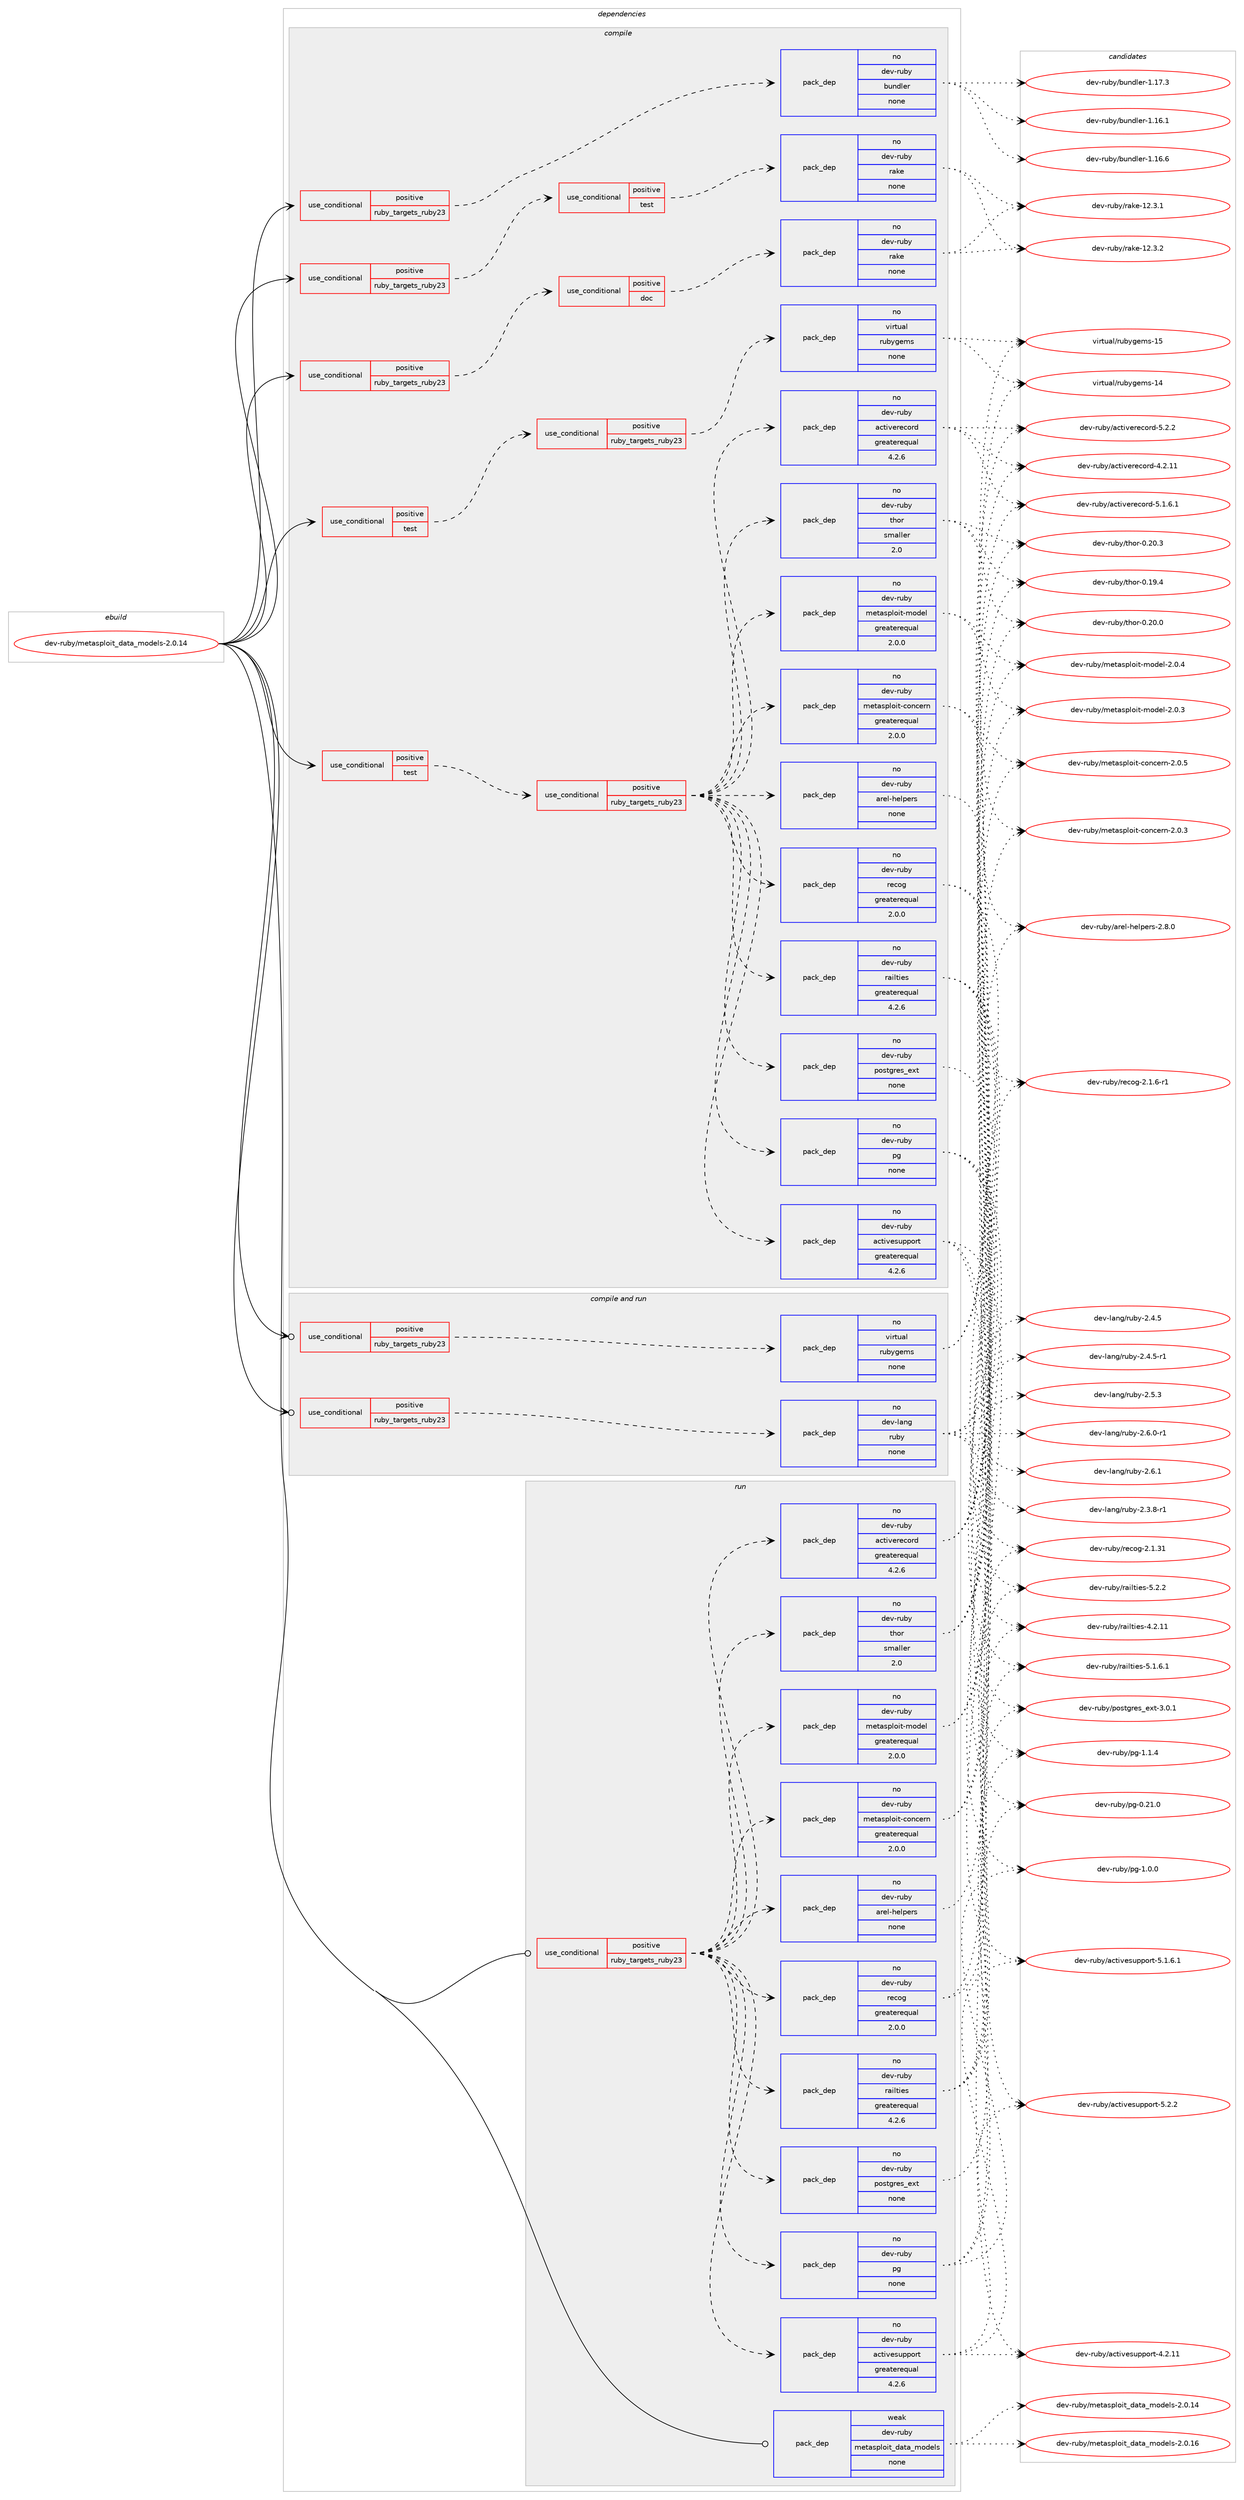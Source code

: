 digraph prolog {

# *************
# Graph options
# *************

newrank=true;
concentrate=true;
compound=true;
graph [rankdir=LR,fontname=Helvetica,fontsize=10,ranksep=1.5];#, ranksep=2.5, nodesep=0.2];
edge  [arrowhead=vee];
node  [fontname=Helvetica,fontsize=10];

# **********
# The ebuild
# **********

subgraph cluster_leftcol {
color=gray;
rank=same;
label=<<i>ebuild</i>>;
id [label="dev-ruby/metasploit_data_models-2.0.14", color=red, width=4, href="../dev-ruby/metasploit_data_models-2.0.14.svg"];
}

# ****************
# The dependencies
# ****************

subgraph cluster_midcol {
color=gray;
label=<<i>dependencies</i>>;
subgraph cluster_compile {
fillcolor="#eeeeee";
style=filled;
label=<<i>compile</i>>;
subgraph cond405466 {
dependency1504164 [label=<<TABLE BORDER="0" CELLBORDER="1" CELLSPACING="0" CELLPADDING="4"><TR><TD ROWSPAN="3" CELLPADDING="10">use_conditional</TD></TR><TR><TD>positive</TD></TR><TR><TD>ruby_targets_ruby23</TD></TR></TABLE>>, shape=none, color=red];
subgraph cond405467 {
dependency1504165 [label=<<TABLE BORDER="0" CELLBORDER="1" CELLSPACING="0" CELLPADDING="4"><TR><TD ROWSPAN="3" CELLPADDING="10">use_conditional</TD></TR><TR><TD>positive</TD></TR><TR><TD>doc</TD></TR></TABLE>>, shape=none, color=red];
subgraph pack1075237 {
dependency1504166 [label=<<TABLE BORDER="0" CELLBORDER="1" CELLSPACING="0" CELLPADDING="4" WIDTH="220"><TR><TD ROWSPAN="6" CELLPADDING="30">pack_dep</TD></TR><TR><TD WIDTH="110">no</TD></TR><TR><TD>dev-ruby</TD></TR><TR><TD>rake</TD></TR><TR><TD>none</TD></TR><TR><TD></TD></TR></TABLE>>, shape=none, color=blue];
}
dependency1504165:e -> dependency1504166:w [weight=20,style="dashed",arrowhead="vee"];
}
dependency1504164:e -> dependency1504165:w [weight=20,style="dashed",arrowhead="vee"];
}
id:e -> dependency1504164:w [weight=20,style="solid",arrowhead="vee"];
subgraph cond405468 {
dependency1504167 [label=<<TABLE BORDER="0" CELLBORDER="1" CELLSPACING="0" CELLPADDING="4"><TR><TD ROWSPAN="3" CELLPADDING="10">use_conditional</TD></TR><TR><TD>positive</TD></TR><TR><TD>ruby_targets_ruby23</TD></TR></TABLE>>, shape=none, color=red];
subgraph cond405469 {
dependency1504168 [label=<<TABLE BORDER="0" CELLBORDER="1" CELLSPACING="0" CELLPADDING="4"><TR><TD ROWSPAN="3" CELLPADDING="10">use_conditional</TD></TR><TR><TD>positive</TD></TR><TR><TD>test</TD></TR></TABLE>>, shape=none, color=red];
subgraph pack1075238 {
dependency1504169 [label=<<TABLE BORDER="0" CELLBORDER="1" CELLSPACING="0" CELLPADDING="4" WIDTH="220"><TR><TD ROWSPAN="6" CELLPADDING="30">pack_dep</TD></TR><TR><TD WIDTH="110">no</TD></TR><TR><TD>dev-ruby</TD></TR><TR><TD>rake</TD></TR><TR><TD>none</TD></TR><TR><TD></TD></TR></TABLE>>, shape=none, color=blue];
}
dependency1504168:e -> dependency1504169:w [weight=20,style="dashed",arrowhead="vee"];
}
dependency1504167:e -> dependency1504168:w [weight=20,style="dashed",arrowhead="vee"];
}
id:e -> dependency1504167:w [weight=20,style="solid",arrowhead="vee"];
subgraph cond405470 {
dependency1504170 [label=<<TABLE BORDER="0" CELLBORDER="1" CELLSPACING="0" CELLPADDING="4"><TR><TD ROWSPAN="3" CELLPADDING="10">use_conditional</TD></TR><TR><TD>positive</TD></TR><TR><TD>ruby_targets_ruby23</TD></TR></TABLE>>, shape=none, color=red];
subgraph pack1075239 {
dependency1504171 [label=<<TABLE BORDER="0" CELLBORDER="1" CELLSPACING="0" CELLPADDING="4" WIDTH="220"><TR><TD ROWSPAN="6" CELLPADDING="30">pack_dep</TD></TR><TR><TD WIDTH="110">no</TD></TR><TR><TD>dev-ruby</TD></TR><TR><TD>bundler</TD></TR><TR><TD>none</TD></TR><TR><TD></TD></TR></TABLE>>, shape=none, color=blue];
}
dependency1504170:e -> dependency1504171:w [weight=20,style="dashed",arrowhead="vee"];
}
id:e -> dependency1504170:w [weight=20,style="solid",arrowhead="vee"];
subgraph cond405471 {
dependency1504172 [label=<<TABLE BORDER="0" CELLBORDER="1" CELLSPACING="0" CELLPADDING="4"><TR><TD ROWSPAN="3" CELLPADDING="10">use_conditional</TD></TR><TR><TD>positive</TD></TR><TR><TD>test</TD></TR></TABLE>>, shape=none, color=red];
subgraph cond405472 {
dependency1504173 [label=<<TABLE BORDER="0" CELLBORDER="1" CELLSPACING="0" CELLPADDING="4"><TR><TD ROWSPAN="3" CELLPADDING="10">use_conditional</TD></TR><TR><TD>positive</TD></TR><TR><TD>ruby_targets_ruby23</TD></TR></TABLE>>, shape=none, color=red];
subgraph pack1075240 {
dependency1504174 [label=<<TABLE BORDER="0" CELLBORDER="1" CELLSPACING="0" CELLPADDING="4" WIDTH="220"><TR><TD ROWSPAN="6" CELLPADDING="30">pack_dep</TD></TR><TR><TD WIDTH="110">no</TD></TR><TR><TD>dev-ruby</TD></TR><TR><TD>activerecord</TD></TR><TR><TD>greaterequal</TD></TR><TR><TD>4.2.6</TD></TR></TABLE>>, shape=none, color=blue];
}
dependency1504173:e -> dependency1504174:w [weight=20,style="dashed",arrowhead="vee"];
subgraph pack1075241 {
dependency1504175 [label=<<TABLE BORDER="0" CELLBORDER="1" CELLSPACING="0" CELLPADDING="4" WIDTH="220"><TR><TD ROWSPAN="6" CELLPADDING="30">pack_dep</TD></TR><TR><TD WIDTH="110">no</TD></TR><TR><TD>dev-ruby</TD></TR><TR><TD>activesupport</TD></TR><TR><TD>greaterequal</TD></TR><TR><TD>4.2.6</TD></TR></TABLE>>, shape=none, color=blue];
}
dependency1504173:e -> dependency1504175:w [weight=20,style="dashed",arrowhead="vee"];
subgraph pack1075242 {
dependency1504176 [label=<<TABLE BORDER="0" CELLBORDER="1" CELLSPACING="0" CELLPADDING="4" WIDTH="220"><TR><TD ROWSPAN="6" CELLPADDING="30">pack_dep</TD></TR><TR><TD WIDTH="110">no</TD></TR><TR><TD>dev-ruby</TD></TR><TR><TD>pg</TD></TR><TR><TD>none</TD></TR><TR><TD></TD></TR></TABLE>>, shape=none, color=blue];
}
dependency1504173:e -> dependency1504176:w [weight=20,style="dashed",arrowhead="vee"];
subgraph pack1075243 {
dependency1504177 [label=<<TABLE BORDER="0" CELLBORDER="1" CELLSPACING="0" CELLPADDING="4" WIDTH="220"><TR><TD ROWSPAN="6" CELLPADDING="30">pack_dep</TD></TR><TR><TD WIDTH="110">no</TD></TR><TR><TD>dev-ruby</TD></TR><TR><TD>postgres_ext</TD></TR><TR><TD>none</TD></TR><TR><TD></TD></TR></TABLE>>, shape=none, color=blue];
}
dependency1504173:e -> dependency1504177:w [weight=20,style="dashed",arrowhead="vee"];
subgraph pack1075244 {
dependency1504178 [label=<<TABLE BORDER="0" CELLBORDER="1" CELLSPACING="0" CELLPADDING="4" WIDTH="220"><TR><TD ROWSPAN="6" CELLPADDING="30">pack_dep</TD></TR><TR><TD WIDTH="110">no</TD></TR><TR><TD>dev-ruby</TD></TR><TR><TD>railties</TD></TR><TR><TD>greaterequal</TD></TR><TR><TD>4.2.6</TD></TR></TABLE>>, shape=none, color=blue];
}
dependency1504173:e -> dependency1504178:w [weight=20,style="dashed",arrowhead="vee"];
subgraph pack1075245 {
dependency1504179 [label=<<TABLE BORDER="0" CELLBORDER="1" CELLSPACING="0" CELLPADDING="4" WIDTH="220"><TR><TD ROWSPAN="6" CELLPADDING="30">pack_dep</TD></TR><TR><TD WIDTH="110">no</TD></TR><TR><TD>dev-ruby</TD></TR><TR><TD>recog</TD></TR><TR><TD>greaterequal</TD></TR><TR><TD>2.0.0</TD></TR></TABLE>>, shape=none, color=blue];
}
dependency1504173:e -> dependency1504179:w [weight=20,style="dashed",arrowhead="vee"];
subgraph pack1075246 {
dependency1504180 [label=<<TABLE BORDER="0" CELLBORDER="1" CELLSPACING="0" CELLPADDING="4" WIDTH="220"><TR><TD ROWSPAN="6" CELLPADDING="30">pack_dep</TD></TR><TR><TD WIDTH="110">no</TD></TR><TR><TD>dev-ruby</TD></TR><TR><TD>arel-helpers</TD></TR><TR><TD>none</TD></TR><TR><TD></TD></TR></TABLE>>, shape=none, color=blue];
}
dependency1504173:e -> dependency1504180:w [weight=20,style="dashed",arrowhead="vee"];
subgraph pack1075247 {
dependency1504181 [label=<<TABLE BORDER="0" CELLBORDER="1" CELLSPACING="0" CELLPADDING="4" WIDTH="220"><TR><TD ROWSPAN="6" CELLPADDING="30">pack_dep</TD></TR><TR><TD WIDTH="110">no</TD></TR><TR><TD>dev-ruby</TD></TR><TR><TD>metasploit-concern</TD></TR><TR><TD>greaterequal</TD></TR><TR><TD>2.0.0</TD></TR></TABLE>>, shape=none, color=blue];
}
dependency1504173:e -> dependency1504181:w [weight=20,style="dashed",arrowhead="vee"];
subgraph pack1075248 {
dependency1504182 [label=<<TABLE BORDER="0" CELLBORDER="1" CELLSPACING="0" CELLPADDING="4" WIDTH="220"><TR><TD ROWSPAN="6" CELLPADDING="30">pack_dep</TD></TR><TR><TD WIDTH="110">no</TD></TR><TR><TD>dev-ruby</TD></TR><TR><TD>metasploit-model</TD></TR><TR><TD>greaterequal</TD></TR><TR><TD>2.0.0</TD></TR></TABLE>>, shape=none, color=blue];
}
dependency1504173:e -> dependency1504182:w [weight=20,style="dashed",arrowhead="vee"];
subgraph pack1075249 {
dependency1504183 [label=<<TABLE BORDER="0" CELLBORDER="1" CELLSPACING="0" CELLPADDING="4" WIDTH="220"><TR><TD ROWSPAN="6" CELLPADDING="30">pack_dep</TD></TR><TR><TD WIDTH="110">no</TD></TR><TR><TD>dev-ruby</TD></TR><TR><TD>thor</TD></TR><TR><TD>smaller</TD></TR><TR><TD>2.0</TD></TR></TABLE>>, shape=none, color=blue];
}
dependency1504173:e -> dependency1504183:w [weight=20,style="dashed",arrowhead="vee"];
}
dependency1504172:e -> dependency1504173:w [weight=20,style="dashed",arrowhead="vee"];
}
id:e -> dependency1504172:w [weight=20,style="solid",arrowhead="vee"];
subgraph cond405473 {
dependency1504184 [label=<<TABLE BORDER="0" CELLBORDER="1" CELLSPACING="0" CELLPADDING="4"><TR><TD ROWSPAN="3" CELLPADDING="10">use_conditional</TD></TR><TR><TD>positive</TD></TR><TR><TD>test</TD></TR></TABLE>>, shape=none, color=red];
subgraph cond405474 {
dependency1504185 [label=<<TABLE BORDER="0" CELLBORDER="1" CELLSPACING="0" CELLPADDING="4"><TR><TD ROWSPAN="3" CELLPADDING="10">use_conditional</TD></TR><TR><TD>positive</TD></TR><TR><TD>ruby_targets_ruby23</TD></TR></TABLE>>, shape=none, color=red];
subgraph pack1075250 {
dependency1504186 [label=<<TABLE BORDER="0" CELLBORDER="1" CELLSPACING="0" CELLPADDING="4" WIDTH="220"><TR><TD ROWSPAN="6" CELLPADDING="30">pack_dep</TD></TR><TR><TD WIDTH="110">no</TD></TR><TR><TD>virtual</TD></TR><TR><TD>rubygems</TD></TR><TR><TD>none</TD></TR><TR><TD></TD></TR></TABLE>>, shape=none, color=blue];
}
dependency1504185:e -> dependency1504186:w [weight=20,style="dashed",arrowhead="vee"];
}
dependency1504184:e -> dependency1504185:w [weight=20,style="dashed",arrowhead="vee"];
}
id:e -> dependency1504184:w [weight=20,style="solid",arrowhead="vee"];
}
subgraph cluster_compileandrun {
fillcolor="#eeeeee";
style=filled;
label=<<i>compile and run</i>>;
subgraph cond405475 {
dependency1504187 [label=<<TABLE BORDER="0" CELLBORDER="1" CELLSPACING="0" CELLPADDING="4"><TR><TD ROWSPAN="3" CELLPADDING="10">use_conditional</TD></TR><TR><TD>positive</TD></TR><TR><TD>ruby_targets_ruby23</TD></TR></TABLE>>, shape=none, color=red];
subgraph pack1075251 {
dependency1504188 [label=<<TABLE BORDER="0" CELLBORDER="1" CELLSPACING="0" CELLPADDING="4" WIDTH="220"><TR><TD ROWSPAN="6" CELLPADDING="30">pack_dep</TD></TR><TR><TD WIDTH="110">no</TD></TR><TR><TD>dev-lang</TD></TR><TR><TD>ruby</TD></TR><TR><TD>none</TD></TR><TR><TD></TD></TR></TABLE>>, shape=none, color=blue];
}
dependency1504187:e -> dependency1504188:w [weight=20,style="dashed",arrowhead="vee"];
}
id:e -> dependency1504187:w [weight=20,style="solid",arrowhead="odotvee"];
subgraph cond405476 {
dependency1504189 [label=<<TABLE BORDER="0" CELLBORDER="1" CELLSPACING="0" CELLPADDING="4"><TR><TD ROWSPAN="3" CELLPADDING="10">use_conditional</TD></TR><TR><TD>positive</TD></TR><TR><TD>ruby_targets_ruby23</TD></TR></TABLE>>, shape=none, color=red];
subgraph pack1075252 {
dependency1504190 [label=<<TABLE BORDER="0" CELLBORDER="1" CELLSPACING="0" CELLPADDING="4" WIDTH="220"><TR><TD ROWSPAN="6" CELLPADDING="30">pack_dep</TD></TR><TR><TD WIDTH="110">no</TD></TR><TR><TD>virtual</TD></TR><TR><TD>rubygems</TD></TR><TR><TD>none</TD></TR><TR><TD></TD></TR></TABLE>>, shape=none, color=blue];
}
dependency1504189:e -> dependency1504190:w [weight=20,style="dashed",arrowhead="vee"];
}
id:e -> dependency1504189:w [weight=20,style="solid",arrowhead="odotvee"];
}
subgraph cluster_run {
fillcolor="#eeeeee";
style=filled;
label=<<i>run</i>>;
subgraph cond405477 {
dependency1504191 [label=<<TABLE BORDER="0" CELLBORDER="1" CELLSPACING="0" CELLPADDING="4"><TR><TD ROWSPAN="3" CELLPADDING="10">use_conditional</TD></TR><TR><TD>positive</TD></TR><TR><TD>ruby_targets_ruby23</TD></TR></TABLE>>, shape=none, color=red];
subgraph pack1075253 {
dependency1504192 [label=<<TABLE BORDER="0" CELLBORDER="1" CELLSPACING="0" CELLPADDING="4" WIDTH="220"><TR><TD ROWSPAN="6" CELLPADDING="30">pack_dep</TD></TR><TR><TD WIDTH="110">no</TD></TR><TR><TD>dev-ruby</TD></TR><TR><TD>activerecord</TD></TR><TR><TD>greaterequal</TD></TR><TR><TD>4.2.6</TD></TR></TABLE>>, shape=none, color=blue];
}
dependency1504191:e -> dependency1504192:w [weight=20,style="dashed",arrowhead="vee"];
subgraph pack1075254 {
dependency1504193 [label=<<TABLE BORDER="0" CELLBORDER="1" CELLSPACING="0" CELLPADDING="4" WIDTH="220"><TR><TD ROWSPAN="6" CELLPADDING="30">pack_dep</TD></TR><TR><TD WIDTH="110">no</TD></TR><TR><TD>dev-ruby</TD></TR><TR><TD>activesupport</TD></TR><TR><TD>greaterequal</TD></TR><TR><TD>4.2.6</TD></TR></TABLE>>, shape=none, color=blue];
}
dependency1504191:e -> dependency1504193:w [weight=20,style="dashed",arrowhead="vee"];
subgraph pack1075255 {
dependency1504194 [label=<<TABLE BORDER="0" CELLBORDER="1" CELLSPACING="0" CELLPADDING="4" WIDTH="220"><TR><TD ROWSPAN="6" CELLPADDING="30">pack_dep</TD></TR><TR><TD WIDTH="110">no</TD></TR><TR><TD>dev-ruby</TD></TR><TR><TD>pg</TD></TR><TR><TD>none</TD></TR><TR><TD></TD></TR></TABLE>>, shape=none, color=blue];
}
dependency1504191:e -> dependency1504194:w [weight=20,style="dashed",arrowhead="vee"];
subgraph pack1075256 {
dependency1504195 [label=<<TABLE BORDER="0" CELLBORDER="1" CELLSPACING="0" CELLPADDING="4" WIDTH="220"><TR><TD ROWSPAN="6" CELLPADDING="30">pack_dep</TD></TR><TR><TD WIDTH="110">no</TD></TR><TR><TD>dev-ruby</TD></TR><TR><TD>postgres_ext</TD></TR><TR><TD>none</TD></TR><TR><TD></TD></TR></TABLE>>, shape=none, color=blue];
}
dependency1504191:e -> dependency1504195:w [weight=20,style="dashed",arrowhead="vee"];
subgraph pack1075257 {
dependency1504196 [label=<<TABLE BORDER="0" CELLBORDER="1" CELLSPACING="0" CELLPADDING="4" WIDTH="220"><TR><TD ROWSPAN="6" CELLPADDING="30">pack_dep</TD></TR><TR><TD WIDTH="110">no</TD></TR><TR><TD>dev-ruby</TD></TR><TR><TD>railties</TD></TR><TR><TD>greaterequal</TD></TR><TR><TD>4.2.6</TD></TR></TABLE>>, shape=none, color=blue];
}
dependency1504191:e -> dependency1504196:w [weight=20,style="dashed",arrowhead="vee"];
subgraph pack1075258 {
dependency1504197 [label=<<TABLE BORDER="0" CELLBORDER="1" CELLSPACING="0" CELLPADDING="4" WIDTH="220"><TR><TD ROWSPAN="6" CELLPADDING="30">pack_dep</TD></TR><TR><TD WIDTH="110">no</TD></TR><TR><TD>dev-ruby</TD></TR><TR><TD>recog</TD></TR><TR><TD>greaterequal</TD></TR><TR><TD>2.0.0</TD></TR></TABLE>>, shape=none, color=blue];
}
dependency1504191:e -> dependency1504197:w [weight=20,style="dashed",arrowhead="vee"];
subgraph pack1075259 {
dependency1504198 [label=<<TABLE BORDER="0" CELLBORDER="1" CELLSPACING="0" CELLPADDING="4" WIDTH="220"><TR><TD ROWSPAN="6" CELLPADDING="30">pack_dep</TD></TR><TR><TD WIDTH="110">no</TD></TR><TR><TD>dev-ruby</TD></TR><TR><TD>arel-helpers</TD></TR><TR><TD>none</TD></TR><TR><TD></TD></TR></TABLE>>, shape=none, color=blue];
}
dependency1504191:e -> dependency1504198:w [weight=20,style="dashed",arrowhead="vee"];
subgraph pack1075260 {
dependency1504199 [label=<<TABLE BORDER="0" CELLBORDER="1" CELLSPACING="0" CELLPADDING="4" WIDTH="220"><TR><TD ROWSPAN="6" CELLPADDING="30">pack_dep</TD></TR><TR><TD WIDTH="110">no</TD></TR><TR><TD>dev-ruby</TD></TR><TR><TD>metasploit-concern</TD></TR><TR><TD>greaterequal</TD></TR><TR><TD>2.0.0</TD></TR></TABLE>>, shape=none, color=blue];
}
dependency1504191:e -> dependency1504199:w [weight=20,style="dashed",arrowhead="vee"];
subgraph pack1075261 {
dependency1504200 [label=<<TABLE BORDER="0" CELLBORDER="1" CELLSPACING="0" CELLPADDING="4" WIDTH="220"><TR><TD ROWSPAN="6" CELLPADDING="30">pack_dep</TD></TR><TR><TD WIDTH="110">no</TD></TR><TR><TD>dev-ruby</TD></TR><TR><TD>metasploit-model</TD></TR><TR><TD>greaterequal</TD></TR><TR><TD>2.0.0</TD></TR></TABLE>>, shape=none, color=blue];
}
dependency1504191:e -> dependency1504200:w [weight=20,style="dashed",arrowhead="vee"];
subgraph pack1075262 {
dependency1504201 [label=<<TABLE BORDER="0" CELLBORDER="1" CELLSPACING="0" CELLPADDING="4" WIDTH="220"><TR><TD ROWSPAN="6" CELLPADDING="30">pack_dep</TD></TR><TR><TD WIDTH="110">no</TD></TR><TR><TD>dev-ruby</TD></TR><TR><TD>thor</TD></TR><TR><TD>smaller</TD></TR><TR><TD>2.0</TD></TR></TABLE>>, shape=none, color=blue];
}
dependency1504191:e -> dependency1504201:w [weight=20,style="dashed",arrowhead="vee"];
}
id:e -> dependency1504191:w [weight=20,style="solid",arrowhead="odot"];
subgraph pack1075263 {
dependency1504202 [label=<<TABLE BORDER="0" CELLBORDER="1" CELLSPACING="0" CELLPADDING="4" WIDTH="220"><TR><TD ROWSPAN="6" CELLPADDING="30">pack_dep</TD></TR><TR><TD WIDTH="110">weak</TD></TR><TR><TD>dev-ruby</TD></TR><TR><TD>metasploit_data_models</TD></TR><TR><TD>none</TD></TR><TR><TD></TD></TR></TABLE>>, shape=none, color=blue];
}
id:e -> dependency1504202:w [weight=20,style="solid",arrowhead="odot"];
}
}

# **************
# The candidates
# **************

subgraph cluster_choices {
rank=same;
color=gray;
label=<<i>candidates</i>>;

subgraph choice1075237 {
color=black;
nodesep=1;
choice1001011184511411798121471149710710145495046514649 [label="dev-ruby/rake-12.3.1", color=red, width=4,href="../dev-ruby/rake-12.3.1.svg"];
choice1001011184511411798121471149710710145495046514650 [label="dev-ruby/rake-12.3.2", color=red, width=4,href="../dev-ruby/rake-12.3.2.svg"];
dependency1504166:e -> choice1001011184511411798121471149710710145495046514649:w [style=dotted,weight="100"];
dependency1504166:e -> choice1001011184511411798121471149710710145495046514650:w [style=dotted,weight="100"];
}
subgraph choice1075238 {
color=black;
nodesep=1;
choice1001011184511411798121471149710710145495046514649 [label="dev-ruby/rake-12.3.1", color=red, width=4,href="../dev-ruby/rake-12.3.1.svg"];
choice1001011184511411798121471149710710145495046514650 [label="dev-ruby/rake-12.3.2", color=red, width=4,href="../dev-ruby/rake-12.3.2.svg"];
dependency1504169:e -> choice1001011184511411798121471149710710145495046514649:w [style=dotted,weight="100"];
dependency1504169:e -> choice1001011184511411798121471149710710145495046514650:w [style=dotted,weight="100"];
}
subgraph choice1075239 {
color=black;
nodesep=1;
choice1001011184511411798121479811711010010810111445494649544649 [label="dev-ruby/bundler-1.16.1", color=red, width=4,href="../dev-ruby/bundler-1.16.1.svg"];
choice1001011184511411798121479811711010010810111445494649544654 [label="dev-ruby/bundler-1.16.6", color=red, width=4,href="../dev-ruby/bundler-1.16.6.svg"];
choice1001011184511411798121479811711010010810111445494649554651 [label="dev-ruby/bundler-1.17.3", color=red, width=4,href="../dev-ruby/bundler-1.17.3.svg"];
dependency1504171:e -> choice1001011184511411798121479811711010010810111445494649544649:w [style=dotted,weight="100"];
dependency1504171:e -> choice1001011184511411798121479811711010010810111445494649544654:w [style=dotted,weight="100"];
dependency1504171:e -> choice1001011184511411798121479811711010010810111445494649554651:w [style=dotted,weight="100"];
}
subgraph choice1075240 {
color=black;
nodesep=1;
choice10010111845114117981214797991161051181011141019911111410045524650464949 [label="dev-ruby/activerecord-4.2.11", color=red, width=4,href="../dev-ruby/activerecord-4.2.11.svg"];
choice1001011184511411798121479799116105118101114101991111141004553464946544649 [label="dev-ruby/activerecord-5.1.6.1", color=red, width=4,href="../dev-ruby/activerecord-5.1.6.1.svg"];
choice100101118451141179812147979911610511810111410199111114100455346504650 [label="dev-ruby/activerecord-5.2.2", color=red, width=4,href="../dev-ruby/activerecord-5.2.2.svg"];
dependency1504174:e -> choice10010111845114117981214797991161051181011141019911111410045524650464949:w [style=dotted,weight="100"];
dependency1504174:e -> choice1001011184511411798121479799116105118101114101991111141004553464946544649:w [style=dotted,weight="100"];
dependency1504174:e -> choice100101118451141179812147979911610511810111410199111114100455346504650:w [style=dotted,weight="100"];
}
subgraph choice1075241 {
color=black;
nodesep=1;
choice100101118451141179812147979911610511810111511711211211111411645524650464949 [label="dev-ruby/activesupport-4.2.11", color=red, width=4,href="../dev-ruby/activesupport-4.2.11.svg"];
choice10010111845114117981214797991161051181011151171121121111141164553464946544649 [label="dev-ruby/activesupport-5.1.6.1", color=red, width=4,href="../dev-ruby/activesupport-5.1.6.1.svg"];
choice1001011184511411798121479799116105118101115117112112111114116455346504650 [label="dev-ruby/activesupport-5.2.2", color=red, width=4,href="../dev-ruby/activesupport-5.2.2.svg"];
dependency1504175:e -> choice100101118451141179812147979911610511810111511711211211111411645524650464949:w [style=dotted,weight="100"];
dependency1504175:e -> choice10010111845114117981214797991161051181011151171121121111141164553464946544649:w [style=dotted,weight="100"];
dependency1504175:e -> choice1001011184511411798121479799116105118101115117112112111114116455346504650:w [style=dotted,weight="100"];
}
subgraph choice1075242 {
color=black;
nodesep=1;
choice10010111845114117981214711210345484650494648 [label="dev-ruby/pg-0.21.0", color=red, width=4,href="../dev-ruby/pg-0.21.0.svg"];
choice100101118451141179812147112103454946484648 [label="dev-ruby/pg-1.0.0", color=red, width=4,href="../dev-ruby/pg-1.0.0.svg"];
choice100101118451141179812147112103454946494652 [label="dev-ruby/pg-1.1.4", color=red, width=4,href="../dev-ruby/pg-1.1.4.svg"];
dependency1504176:e -> choice10010111845114117981214711210345484650494648:w [style=dotted,weight="100"];
dependency1504176:e -> choice100101118451141179812147112103454946484648:w [style=dotted,weight="100"];
dependency1504176:e -> choice100101118451141179812147112103454946494652:w [style=dotted,weight="100"];
}
subgraph choice1075243 {
color=black;
nodesep=1;
choice10010111845114117981214711211111511610311410111595101120116455146484649 [label="dev-ruby/postgres_ext-3.0.1", color=red, width=4,href="../dev-ruby/postgres_ext-3.0.1.svg"];
dependency1504177:e -> choice10010111845114117981214711211111511610311410111595101120116455146484649:w [style=dotted,weight="100"];
}
subgraph choice1075244 {
color=black;
nodesep=1;
choice1001011184511411798121471149710510811610510111545524650464949 [label="dev-ruby/railties-4.2.11", color=red, width=4,href="../dev-ruby/railties-4.2.11.svg"];
choice100101118451141179812147114971051081161051011154553464946544649 [label="dev-ruby/railties-5.1.6.1", color=red, width=4,href="../dev-ruby/railties-5.1.6.1.svg"];
choice10010111845114117981214711497105108116105101115455346504650 [label="dev-ruby/railties-5.2.2", color=red, width=4,href="../dev-ruby/railties-5.2.2.svg"];
dependency1504178:e -> choice1001011184511411798121471149710510811610510111545524650464949:w [style=dotted,weight="100"];
dependency1504178:e -> choice100101118451141179812147114971051081161051011154553464946544649:w [style=dotted,weight="100"];
dependency1504178:e -> choice10010111845114117981214711497105108116105101115455346504650:w [style=dotted,weight="100"];
}
subgraph choice1075245 {
color=black;
nodesep=1;
choice1001011184511411798121471141019911110345504649465149 [label="dev-ruby/recog-2.1.31", color=red, width=4,href="../dev-ruby/recog-2.1.31.svg"];
choice100101118451141179812147114101991111034550464946544511449 [label="dev-ruby/recog-2.1.6-r1", color=red, width=4,href="../dev-ruby/recog-2.1.6-r1.svg"];
dependency1504179:e -> choice1001011184511411798121471141019911110345504649465149:w [style=dotted,weight="100"];
dependency1504179:e -> choice100101118451141179812147114101991111034550464946544511449:w [style=dotted,weight="100"];
}
subgraph choice1075246 {
color=black;
nodesep=1;
choice1001011184511411798121479711410110845104101108112101114115455046564648 [label="dev-ruby/arel-helpers-2.8.0", color=red, width=4,href="../dev-ruby/arel-helpers-2.8.0.svg"];
dependency1504180:e -> choice1001011184511411798121479711410110845104101108112101114115455046564648:w [style=dotted,weight="100"];
}
subgraph choice1075247 {
color=black;
nodesep=1;
choice10010111845114117981214710910111697115112108111105116459911111099101114110455046484651 [label="dev-ruby/metasploit-concern-2.0.3", color=red, width=4,href="../dev-ruby/metasploit-concern-2.0.3.svg"];
choice10010111845114117981214710910111697115112108111105116459911111099101114110455046484653 [label="dev-ruby/metasploit-concern-2.0.5", color=red, width=4,href="../dev-ruby/metasploit-concern-2.0.5.svg"];
dependency1504181:e -> choice10010111845114117981214710910111697115112108111105116459911111099101114110455046484651:w [style=dotted,weight="100"];
dependency1504181:e -> choice10010111845114117981214710910111697115112108111105116459911111099101114110455046484653:w [style=dotted,weight="100"];
}
subgraph choice1075248 {
color=black;
nodesep=1;
choice1001011184511411798121471091011169711511210811110511645109111100101108455046484651 [label="dev-ruby/metasploit-model-2.0.3", color=red, width=4,href="../dev-ruby/metasploit-model-2.0.3.svg"];
choice1001011184511411798121471091011169711511210811110511645109111100101108455046484652 [label="dev-ruby/metasploit-model-2.0.4", color=red, width=4,href="../dev-ruby/metasploit-model-2.0.4.svg"];
dependency1504182:e -> choice1001011184511411798121471091011169711511210811110511645109111100101108455046484651:w [style=dotted,weight="100"];
dependency1504182:e -> choice1001011184511411798121471091011169711511210811110511645109111100101108455046484652:w [style=dotted,weight="100"];
}
subgraph choice1075249 {
color=black;
nodesep=1;
choice10010111845114117981214711610411111445484649574652 [label="dev-ruby/thor-0.19.4", color=red, width=4,href="../dev-ruby/thor-0.19.4.svg"];
choice10010111845114117981214711610411111445484650484648 [label="dev-ruby/thor-0.20.0", color=red, width=4,href="../dev-ruby/thor-0.20.0.svg"];
choice10010111845114117981214711610411111445484650484651 [label="dev-ruby/thor-0.20.3", color=red, width=4,href="../dev-ruby/thor-0.20.3.svg"];
dependency1504183:e -> choice10010111845114117981214711610411111445484649574652:w [style=dotted,weight="100"];
dependency1504183:e -> choice10010111845114117981214711610411111445484650484648:w [style=dotted,weight="100"];
dependency1504183:e -> choice10010111845114117981214711610411111445484650484651:w [style=dotted,weight="100"];
}
subgraph choice1075250 {
color=black;
nodesep=1;
choice118105114116117971084711411798121103101109115454952 [label="virtual/rubygems-14", color=red, width=4,href="../virtual/rubygems-14.svg"];
choice118105114116117971084711411798121103101109115454953 [label="virtual/rubygems-15", color=red, width=4,href="../virtual/rubygems-15.svg"];
dependency1504186:e -> choice118105114116117971084711411798121103101109115454952:w [style=dotted,weight="100"];
dependency1504186:e -> choice118105114116117971084711411798121103101109115454953:w [style=dotted,weight="100"];
}
subgraph choice1075251 {
color=black;
nodesep=1;
choice100101118451089711010347114117981214550465146564511449 [label="dev-lang/ruby-2.3.8-r1", color=red, width=4,href="../dev-lang/ruby-2.3.8-r1.svg"];
choice10010111845108971101034711411798121455046524653 [label="dev-lang/ruby-2.4.5", color=red, width=4,href="../dev-lang/ruby-2.4.5.svg"];
choice100101118451089711010347114117981214550465246534511449 [label="dev-lang/ruby-2.4.5-r1", color=red, width=4,href="../dev-lang/ruby-2.4.5-r1.svg"];
choice10010111845108971101034711411798121455046534651 [label="dev-lang/ruby-2.5.3", color=red, width=4,href="../dev-lang/ruby-2.5.3.svg"];
choice100101118451089711010347114117981214550465446484511449 [label="dev-lang/ruby-2.6.0-r1", color=red, width=4,href="../dev-lang/ruby-2.6.0-r1.svg"];
choice10010111845108971101034711411798121455046544649 [label="dev-lang/ruby-2.6.1", color=red, width=4,href="../dev-lang/ruby-2.6.1.svg"];
dependency1504188:e -> choice100101118451089711010347114117981214550465146564511449:w [style=dotted,weight="100"];
dependency1504188:e -> choice10010111845108971101034711411798121455046524653:w [style=dotted,weight="100"];
dependency1504188:e -> choice100101118451089711010347114117981214550465246534511449:w [style=dotted,weight="100"];
dependency1504188:e -> choice10010111845108971101034711411798121455046534651:w [style=dotted,weight="100"];
dependency1504188:e -> choice100101118451089711010347114117981214550465446484511449:w [style=dotted,weight="100"];
dependency1504188:e -> choice10010111845108971101034711411798121455046544649:w [style=dotted,weight="100"];
}
subgraph choice1075252 {
color=black;
nodesep=1;
choice118105114116117971084711411798121103101109115454952 [label="virtual/rubygems-14", color=red, width=4,href="../virtual/rubygems-14.svg"];
choice118105114116117971084711411798121103101109115454953 [label="virtual/rubygems-15", color=red, width=4,href="../virtual/rubygems-15.svg"];
dependency1504190:e -> choice118105114116117971084711411798121103101109115454952:w [style=dotted,weight="100"];
dependency1504190:e -> choice118105114116117971084711411798121103101109115454953:w [style=dotted,weight="100"];
}
subgraph choice1075253 {
color=black;
nodesep=1;
choice10010111845114117981214797991161051181011141019911111410045524650464949 [label="dev-ruby/activerecord-4.2.11", color=red, width=4,href="../dev-ruby/activerecord-4.2.11.svg"];
choice1001011184511411798121479799116105118101114101991111141004553464946544649 [label="dev-ruby/activerecord-5.1.6.1", color=red, width=4,href="../dev-ruby/activerecord-5.1.6.1.svg"];
choice100101118451141179812147979911610511810111410199111114100455346504650 [label="dev-ruby/activerecord-5.2.2", color=red, width=4,href="../dev-ruby/activerecord-5.2.2.svg"];
dependency1504192:e -> choice10010111845114117981214797991161051181011141019911111410045524650464949:w [style=dotted,weight="100"];
dependency1504192:e -> choice1001011184511411798121479799116105118101114101991111141004553464946544649:w [style=dotted,weight="100"];
dependency1504192:e -> choice100101118451141179812147979911610511810111410199111114100455346504650:w [style=dotted,weight="100"];
}
subgraph choice1075254 {
color=black;
nodesep=1;
choice100101118451141179812147979911610511810111511711211211111411645524650464949 [label="dev-ruby/activesupport-4.2.11", color=red, width=4,href="../dev-ruby/activesupport-4.2.11.svg"];
choice10010111845114117981214797991161051181011151171121121111141164553464946544649 [label="dev-ruby/activesupport-5.1.6.1", color=red, width=4,href="../dev-ruby/activesupport-5.1.6.1.svg"];
choice1001011184511411798121479799116105118101115117112112111114116455346504650 [label="dev-ruby/activesupport-5.2.2", color=red, width=4,href="../dev-ruby/activesupport-5.2.2.svg"];
dependency1504193:e -> choice100101118451141179812147979911610511810111511711211211111411645524650464949:w [style=dotted,weight="100"];
dependency1504193:e -> choice10010111845114117981214797991161051181011151171121121111141164553464946544649:w [style=dotted,weight="100"];
dependency1504193:e -> choice1001011184511411798121479799116105118101115117112112111114116455346504650:w [style=dotted,weight="100"];
}
subgraph choice1075255 {
color=black;
nodesep=1;
choice10010111845114117981214711210345484650494648 [label="dev-ruby/pg-0.21.0", color=red, width=4,href="../dev-ruby/pg-0.21.0.svg"];
choice100101118451141179812147112103454946484648 [label="dev-ruby/pg-1.0.0", color=red, width=4,href="../dev-ruby/pg-1.0.0.svg"];
choice100101118451141179812147112103454946494652 [label="dev-ruby/pg-1.1.4", color=red, width=4,href="../dev-ruby/pg-1.1.4.svg"];
dependency1504194:e -> choice10010111845114117981214711210345484650494648:w [style=dotted,weight="100"];
dependency1504194:e -> choice100101118451141179812147112103454946484648:w [style=dotted,weight="100"];
dependency1504194:e -> choice100101118451141179812147112103454946494652:w [style=dotted,weight="100"];
}
subgraph choice1075256 {
color=black;
nodesep=1;
choice10010111845114117981214711211111511610311410111595101120116455146484649 [label="dev-ruby/postgres_ext-3.0.1", color=red, width=4,href="../dev-ruby/postgres_ext-3.0.1.svg"];
dependency1504195:e -> choice10010111845114117981214711211111511610311410111595101120116455146484649:w [style=dotted,weight="100"];
}
subgraph choice1075257 {
color=black;
nodesep=1;
choice1001011184511411798121471149710510811610510111545524650464949 [label="dev-ruby/railties-4.2.11", color=red, width=4,href="../dev-ruby/railties-4.2.11.svg"];
choice100101118451141179812147114971051081161051011154553464946544649 [label="dev-ruby/railties-5.1.6.1", color=red, width=4,href="../dev-ruby/railties-5.1.6.1.svg"];
choice10010111845114117981214711497105108116105101115455346504650 [label="dev-ruby/railties-5.2.2", color=red, width=4,href="../dev-ruby/railties-5.2.2.svg"];
dependency1504196:e -> choice1001011184511411798121471149710510811610510111545524650464949:w [style=dotted,weight="100"];
dependency1504196:e -> choice100101118451141179812147114971051081161051011154553464946544649:w [style=dotted,weight="100"];
dependency1504196:e -> choice10010111845114117981214711497105108116105101115455346504650:w [style=dotted,weight="100"];
}
subgraph choice1075258 {
color=black;
nodesep=1;
choice1001011184511411798121471141019911110345504649465149 [label="dev-ruby/recog-2.1.31", color=red, width=4,href="../dev-ruby/recog-2.1.31.svg"];
choice100101118451141179812147114101991111034550464946544511449 [label="dev-ruby/recog-2.1.6-r1", color=red, width=4,href="../dev-ruby/recog-2.1.6-r1.svg"];
dependency1504197:e -> choice1001011184511411798121471141019911110345504649465149:w [style=dotted,weight="100"];
dependency1504197:e -> choice100101118451141179812147114101991111034550464946544511449:w [style=dotted,weight="100"];
}
subgraph choice1075259 {
color=black;
nodesep=1;
choice1001011184511411798121479711410110845104101108112101114115455046564648 [label="dev-ruby/arel-helpers-2.8.0", color=red, width=4,href="../dev-ruby/arel-helpers-2.8.0.svg"];
dependency1504198:e -> choice1001011184511411798121479711410110845104101108112101114115455046564648:w [style=dotted,weight="100"];
}
subgraph choice1075260 {
color=black;
nodesep=1;
choice10010111845114117981214710910111697115112108111105116459911111099101114110455046484651 [label="dev-ruby/metasploit-concern-2.0.3", color=red, width=4,href="../dev-ruby/metasploit-concern-2.0.3.svg"];
choice10010111845114117981214710910111697115112108111105116459911111099101114110455046484653 [label="dev-ruby/metasploit-concern-2.0.5", color=red, width=4,href="../dev-ruby/metasploit-concern-2.0.5.svg"];
dependency1504199:e -> choice10010111845114117981214710910111697115112108111105116459911111099101114110455046484651:w [style=dotted,weight="100"];
dependency1504199:e -> choice10010111845114117981214710910111697115112108111105116459911111099101114110455046484653:w [style=dotted,weight="100"];
}
subgraph choice1075261 {
color=black;
nodesep=1;
choice1001011184511411798121471091011169711511210811110511645109111100101108455046484651 [label="dev-ruby/metasploit-model-2.0.3", color=red, width=4,href="../dev-ruby/metasploit-model-2.0.3.svg"];
choice1001011184511411798121471091011169711511210811110511645109111100101108455046484652 [label="dev-ruby/metasploit-model-2.0.4", color=red, width=4,href="../dev-ruby/metasploit-model-2.0.4.svg"];
dependency1504200:e -> choice1001011184511411798121471091011169711511210811110511645109111100101108455046484651:w [style=dotted,weight="100"];
dependency1504200:e -> choice1001011184511411798121471091011169711511210811110511645109111100101108455046484652:w [style=dotted,weight="100"];
}
subgraph choice1075262 {
color=black;
nodesep=1;
choice10010111845114117981214711610411111445484649574652 [label="dev-ruby/thor-0.19.4", color=red, width=4,href="../dev-ruby/thor-0.19.4.svg"];
choice10010111845114117981214711610411111445484650484648 [label="dev-ruby/thor-0.20.0", color=red, width=4,href="../dev-ruby/thor-0.20.0.svg"];
choice10010111845114117981214711610411111445484650484651 [label="dev-ruby/thor-0.20.3", color=red, width=4,href="../dev-ruby/thor-0.20.3.svg"];
dependency1504201:e -> choice10010111845114117981214711610411111445484649574652:w [style=dotted,weight="100"];
dependency1504201:e -> choice10010111845114117981214711610411111445484650484648:w [style=dotted,weight="100"];
dependency1504201:e -> choice10010111845114117981214711610411111445484650484651:w [style=dotted,weight="100"];
}
subgraph choice1075263 {
color=black;
nodesep=1;
choice100101118451141179812147109101116971151121081111051169510097116979510911110010110811545504648464952 [label="dev-ruby/metasploit_data_models-2.0.14", color=red, width=4,href="../dev-ruby/metasploit_data_models-2.0.14.svg"];
choice100101118451141179812147109101116971151121081111051169510097116979510911110010110811545504648464954 [label="dev-ruby/metasploit_data_models-2.0.16", color=red, width=4,href="../dev-ruby/metasploit_data_models-2.0.16.svg"];
dependency1504202:e -> choice100101118451141179812147109101116971151121081111051169510097116979510911110010110811545504648464952:w [style=dotted,weight="100"];
dependency1504202:e -> choice100101118451141179812147109101116971151121081111051169510097116979510911110010110811545504648464954:w [style=dotted,weight="100"];
}
}

}
